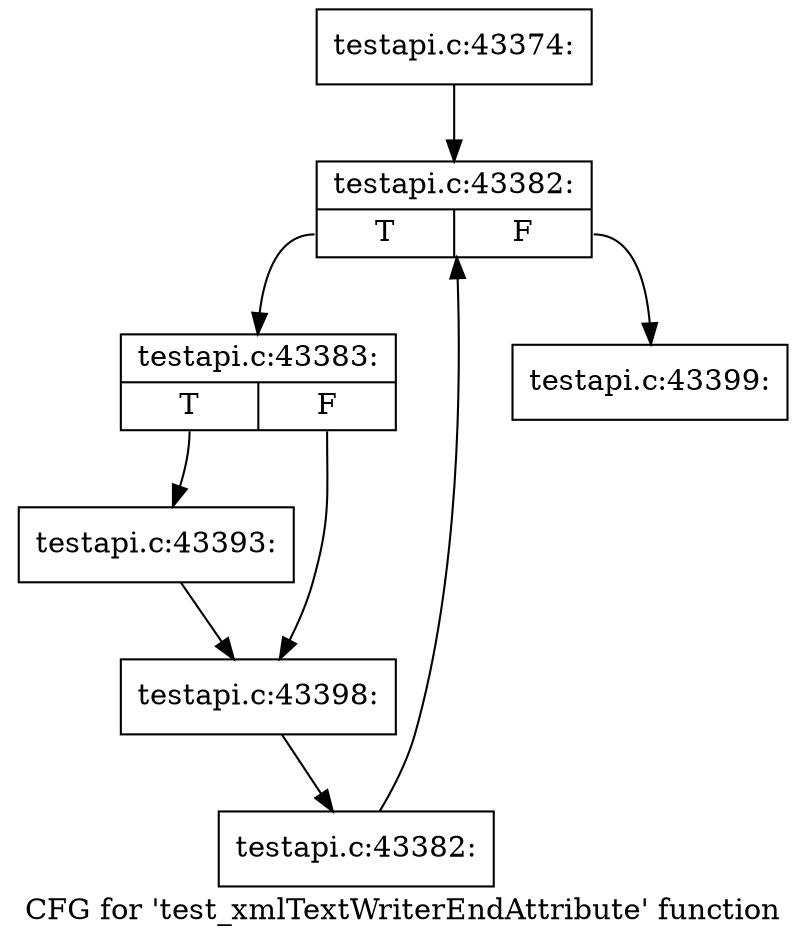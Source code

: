 digraph "CFG for 'test_xmlTextWriterEndAttribute' function" {
	label="CFG for 'test_xmlTextWriterEndAttribute' function";

	Node0x58021d0 [shape=record,label="{testapi.c:43374:}"];
	Node0x58021d0 -> Node0x580fec0;
	Node0x580fec0 [shape=record,label="{testapi.c:43382:|{<s0>T|<s1>F}}"];
	Node0x580fec0:s0 -> Node0x58101a0;
	Node0x580fec0:s1 -> Node0x580fd20;
	Node0x58101a0 [shape=record,label="{testapi.c:43383:|{<s0>T|<s1>F}}"];
	Node0x58101a0:s0 -> Node0x5811c20;
	Node0x58101a0:s1 -> Node0x5811c70;
	Node0x5811c20 [shape=record,label="{testapi.c:43393:}"];
	Node0x5811c20 -> Node0x5811c70;
	Node0x5811c70 [shape=record,label="{testapi.c:43398:}"];
	Node0x5811c70 -> Node0x5810110;
	Node0x5810110 [shape=record,label="{testapi.c:43382:}"];
	Node0x5810110 -> Node0x580fec0;
	Node0x580fd20 [shape=record,label="{testapi.c:43399:}"];
}
